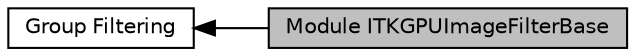 digraph "Module ITKGPUImageFilterBase"
{
  edge [fontname="Helvetica",fontsize="10",labelfontname="Helvetica",labelfontsize="10"];
  node [fontname="Helvetica",fontsize="10",shape=box];
  rankdir=LR;
  Node2 [label="Group Filtering",height=0.2,width=0.4,color="black", fillcolor="white", style="filled",URL="$group__Group-Filtering.html",tooltip=" "];
  Node1 [label="Module ITKGPUImageFilterBase",height=0.2,width=0.4,color="black", fillcolor="grey75", style="filled", fontcolor="black",tooltip=" "];
  Node2->Node1 [shape=plaintext, dir="back", style="solid"];
}
